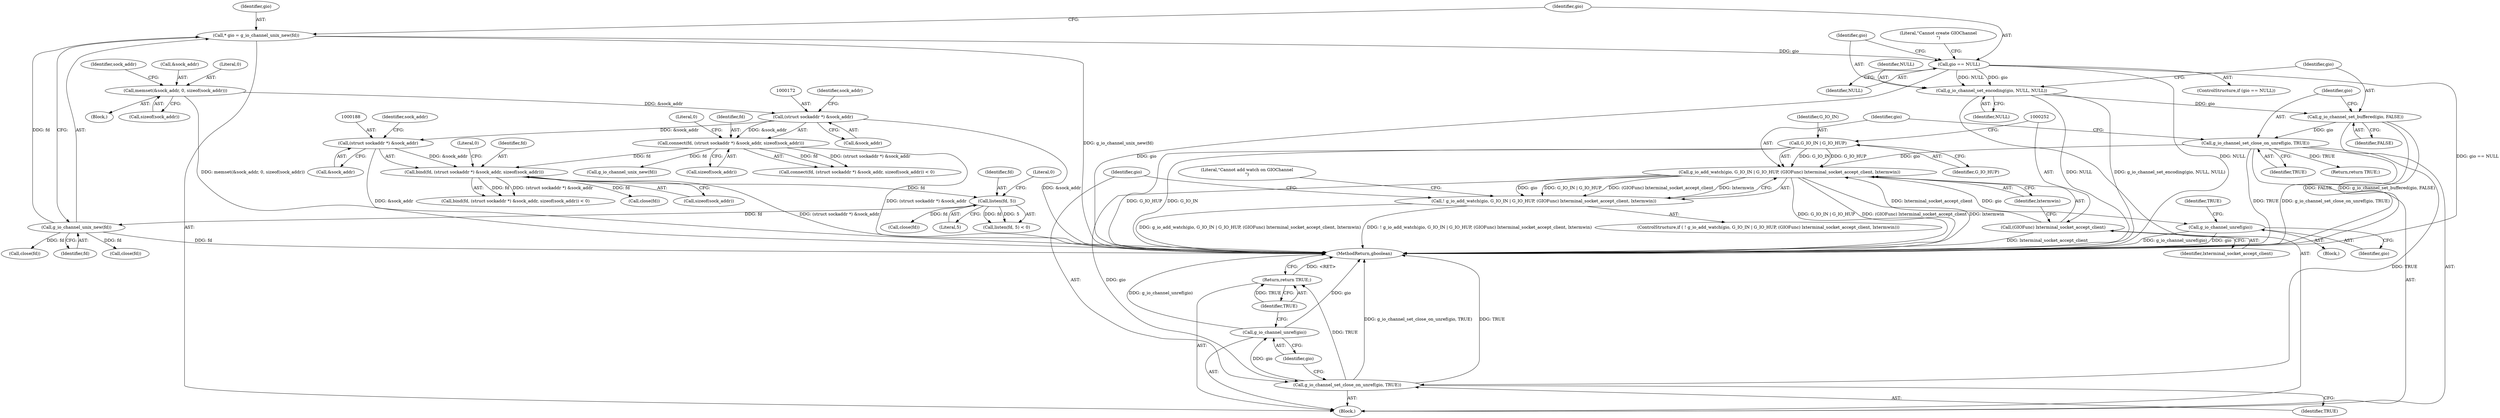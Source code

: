 digraph "0_lxde_f99163c6ff8b2f57c5f37b1ce5d62cf7450d4648@pointer" {
"1000246" [label="(Call,g_io_add_watch(gio, G_IO_IN | G_IO_HUP, (GIOFunc) lxterminal_socket_accept_client, lxtermwin))"];
"1000241" [label="(Call,g_io_channel_set_close_on_unref(gio, TRUE))"];
"1000238" [label="(Call,g_io_channel_set_buffered(gio, FALSE))"];
"1000234" [label="(Call,g_io_channel_set_encoding(gio, NULL, NULL))"];
"1000224" [label="(Call,gio == NULL)"];
"1000219" [label="(Call,* gio = g_io_channel_unix_new(fd))"];
"1000221" [label="(Call,g_io_channel_unix_new(fd))"];
"1000205" [label="(Call,listen(fd, 5))"];
"1000185" [label="(Call,bind(fd, (struct sockaddr *) &sock_addr, sizeof(sock_addr)))"];
"1000169" [label="(Call,connect(fd, (struct sockaddr *) &sock_addr, sizeof(sock_addr)))"];
"1000171" [label="(Call,(struct sockaddr *) &sock_addr)"];
"1000146" [label="(Call,memset(&sock_addr, 0, sizeof(sock_addr)))"];
"1000187" [label="(Call,(struct sockaddr *) &sock_addr)"];
"1000248" [label="(Call,G_IO_IN | G_IO_HUP)"];
"1000251" [label="(Call,(GIOFunc) lxterminal_socket_accept_client)"];
"1000245" [label="(Call,! g_io_add_watch(gio, G_IO_IN | G_IO_HUP, (GIOFunc) lxterminal_socket_accept_client, lxtermwin))"];
"1000260" [label="(Call,g_io_channel_unref(gio))"];
"1000264" [label="(Call,g_io_channel_set_close_on_unref(gio, TRUE))"];
"1000267" [label="(Call,g_io_channel_unref(gio))"];
"1000269" [label="(Return,return TRUE;)"];
"1000278" [label="(Call,g_io_channel_unix_new(fd))"];
"1000242" [label="(Identifier,gio)"];
"1000175" [label="(Call,sizeof(sock_addr))"];
"1000250" [label="(Identifier,G_IO_HUP)"];
"1000224" [label="(Call,gio == NULL)"];
"1000243" [label="(Identifier,TRUE)"];
"1000220" [label="(Identifier,gio)"];
"1000247" [label="(Identifier,gio)"];
"1000221" [label="(Call,g_io_channel_unix_new(fd))"];
"1000258" [label="(Call,close(fd))"];
"1000246" [label="(Call,g_io_add_watch(gio, G_IO_IN | G_IO_HUP, (GIOFunc) lxterminal_socket_accept_client, lxtermwin))"];
"1000267" [label="(Call,g_io_channel_unref(gio))"];
"1000191" [label="(Call,sizeof(sock_addr))"];
"1000186" [label="(Identifier,fd)"];
"1000257" [label="(Literal,\"Cannot add watch on GIOChannel\n\")"];
"1000177" [label="(Literal,0)"];
"1000223" [label="(ControlStructure,if (gio == NULL))"];
"1000270" [label="(Identifier,TRUE)"];
"1000222" [label="(Identifier,fd)"];
"1000249" [label="(Identifier,G_IO_IN)"];
"1000205" [label="(Call,listen(fd, 5))"];
"1000225" [label="(Identifier,gio)"];
"1000206" [label="(Identifier,fd)"];
"1000248" [label="(Call,G_IO_IN | G_IO_HUP)"];
"1000204" [label="(Call,listen(fd, 5) < 0)"];
"1000171" [label="(Call,(struct sockaddr *) &sock_addr)"];
"1000189" [label="(Call,&sock_addr)"];
"1000251" [label="(Call,(GIOFunc) lxterminal_socket_accept_client)"];
"1000120" [label="(Block,)"];
"1000184" [label="(Call,bind(fd, (struct sockaddr *) &sock_addr, sizeof(sock_addr)) < 0)"];
"1000219" [label="(Call,* gio = g_io_channel_unix_new(fd))"];
"1000214" [label="(Call,close(fd))"];
"1000169" [label="(Call,connect(fd, (struct sockaddr *) &sock_addr, sizeof(sock_addr)))"];
"1000147" [label="(Call,&sock_addr)"];
"1000264" [label="(Call,g_io_channel_set_close_on_unref(gio, TRUE))"];
"1000230" [label="(Call,close(fd))"];
"1000146" [label="(Call,memset(&sock_addr, 0, sizeof(sock_addr)))"];
"1000245" [label="(Call,! g_io_add_watch(gio, G_IO_IN | G_IO_HUP, (GIOFunc) lxterminal_socket_accept_client, lxtermwin))"];
"1000237" [label="(Identifier,NULL)"];
"1000178" [label="(Block,)"];
"1000229" [label="(Literal,\"Cannot create GIOChannel\n\")"];
"1000240" [label="(Identifier,FALSE)"];
"1000266" [label="(Identifier,TRUE)"];
"1000207" [label="(Literal,5)"];
"1000187" [label="(Call,(struct sockaddr *) &sock_addr)"];
"1000265" [label="(Identifier,gio)"];
"1000168" [label="(Call,connect(fd, (struct sockaddr *) &sock_addr, sizeof(sock_addr)) < 0)"];
"1000255" [label="(Block,)"];
"1000235" [label="(Identifier,gio)"];
"1000149" [label="(Literal,0)"];
"1000241" [label="(Call,g_io_channel_set_close_on_unref(gio, TRUE))"];
"1000244" [label="(ControlStructure,if ( ! g_io_add_watch(gio, G_IO_IN | G_IO_HUP, (GIOFunc) lxterminal_socket_accept_client, lxtermwin)))"];
"1000253" [label="(Identifier,lxterminal_socket_accept_client)"];
"1000269" [label="(Return,return TRUE;)"];
"1000238" [label="(Call,g_io_channel_set_buffered(gio, FALSE))"];
"1000154" [label="(Identifier,sock_addr)"];
"1000268" [label="(Identifier,gio)"];
"1000226" [label="(Identifier,NULL)"];
"1000263" [label="(Identifier,TRUE)"];
"1000176" [label="(Identifier,sock_addr)"];
"1000192" [label="(Identifier,sock_addr)"];
"1000170" [label="(Identifier,fd)"];
"1000260" [label="(Call,g_io_channel_unref(gio))"];
"1000261" [label="(Identifier,gio)"];
"1000173" [label="(Call,&sock_addr)"];
"1000234" [label="(Call,g_io_channel_set_encoding(gio, NULL, NULL))"];
"1000150" [label="(Call,sizeof(sock_addr))"];
"1000336" [label="(MethodReturn,gboolean)"];
"1000208" [label="(Literal,0)"];
"1000262" [label="(Return,return TRUE;)"];
"1000185" [label="(Call,bind(fd, (struct sockaddr *) &sock_addr, sizeof(sock_addr)))"];
"1000236" [label="(Identifier,NULL)"];
"1000193" [label="(Literal,0)"];
"1000199" [label="(Call,close(fd))"];
"1000239" [label="(Identifier,gio)"];
"1000254" [label="(Identifier,lxtermwin)"];
"1000246" -> "1000245"  [label="AST: "];
"1000246" -> "1000254"  [label="CFG: "];
"1000247" -> "1000246"  [label="AST: "];
"1000248" -> "1000246"  [label="AST: "];
"1000251" -> "1000246"  [label="AST: "];
"1000254" -> "1000246"  [label="AST: "];
"1000245" -> "1000246"  [label="CFG: "];
"1000246" -> "1000336"  [label="DDG: G_IO_IN | G_IO_HUP"];
"1000246" -> "1000336"  [label="DDG: (GIOFunc) lxterminal_socket_accept_client"];
"1000246" -> "1000336"  [label="DDG: lxtermwin"];
"1000246" -> "1000245"  [label="DDG: gio"];
"1000246" -> "1000245"  [label="DDG: G_IO_IN | G_IO_HUP"];
"1000246" -> "1000245"  [label="DDG: (GIOFunc) lxterminal_socket_accept_client"];
"1000246" -> "1000245"  [label="DDG: lxtermwin"];
"1000241" -> "1000246"  [label="DDG: gio"];
"1000248" -> "1000246"  [label="DDG: G_IO_IN"];
"1000248" -> "1000246"  [label="DDG: G_IO_HUP"];
"1000251" -> "1000246"  [label="DDG: lxterminal_socket_accept_client"];
"1000246" -> "1000260"  [label="DDG: gio"];
"1000246" -> "1000264"  [label="DDG: gio"];
"1000241" -> "1000178"  [label="AST: "];
"1000241" -> "1000243"  [label="CFG: "];
"1000242" -> "1000241"  [label="AST: "];
"1000243" -> "1000241"  [label="AST: "];
"1000247" -> "1000241"  [label="CFG: "];
"1000241" -> "1000336"  [label="DDG: g_io_channel_set_close_on_unref(gio, TRUE)"];
"1000241" -> "1000336"  [label="DDG: TRUE"];
"1000238" -> "1000241"  [label="DDG: gio"];
"1000241" -> "1000262"  [label="DDG: TRUE"];
"1000241" -> "1000264"  [label="DDG: TRUE"];
"1000238" -> "1000178"  [label="AST: "];
"1000238" -> "1000240"  [label="CFG: "];
"1000239" -> "1000238"  [label="AST: "];
"1000240" -> "1000238"  [label="AST: "];
"1000242" -> "1000238"  [label="CFG: "];
"1000238" -> "1000336"  [label="DDG: FALSE"];
"1000238" -> "1000336"  [label="DDG: g_io_channel_set_buffered(gio, FALSE)"];
"1000234" -> "1000238"  [label="DDG: gio"];
"1000234" -> "1000178"  [label="AST: "];
"1000234" -> "1000237"  [label="CFG: "];
"1000235" -> "1000234"  [label="AST: "];
"1000236" -> "1000234"  [label="AST: "];
"1000237" -> "1000234"  [label="AST: "];
"1000239" -> "1000234"  [label="CFG: "];
"1000234" -> "1000336"  [label="DDG: NULL"];
"1000234" -> "1000336"  [label="DDG: g_io_channel_set_encoding(gio, NULL, NULL)"];
"1000224" -> "1000234"  [label="DDG: gio"];
"1000224" -> "1000234"  [label="DDG: NULL"];
"1000224" -> "1000223"  [label="AST: "];
"1000224" -> "1000226"  [label="CFG: "];
"1000225" -> "1000224"  [label="AST: "];
"1000226" -> "1000224"  [label="AST: "];
"1000229" -> "1000224"  [label="CFG: "];
"1000235" -> "1000224"  [label="CFG: "];
"1000224" -> "1000336"  [label="DDG: gio"];
"1000224" -> "1000336"  [label="DDG: NULL"];
"1000224" -> "1000336"  [label="DDG: gio == NULL"];
"1000219" -> "1000224"  [label="DDG: gio"];
"1000219" -> "1000178"  [label="AST: "];
"1000219" -> "1000221"  [label="CFG: "];
"1000220" -> "1000219"  [label="AST: "];
"1000221" -> "1000219"  [label="AST: "];
"1000225" -> "1000219"  [label="CFG: "];
"1000219" -> "1000336"  [label="DDG: g_io_channel_unix_new(fd)"];
"1000221" -> "1000219"  [label="DDG: fd"];
"1000221" -> "1000222"  [label="CFG: "];
"1000222" -> "1000221"  [label="AST: "];
"1000221" -> "1000336"  [label="DDG: fd"];
"1000205" -> "1000221"  [label="DDG: fd"];
"1000221" -> "1000230"  [label="DDG: fd"];
"1000221" -> "1000258"  [label="DDG: fd"];
"1000205" -> "1000204"  [label="AST: "];
"1000205" -> "1000207"  [label="CFG: "];
"1000206" -> "1000205"  [label="AST: "];
"1000207" -> "1000205"  [label="AST: "];
"1000208" -> "1000205"  [label="CFG: "];
"1000205" -> "1000204"  [label="DDG: fd"];
"1000205" -> "1000204"  [label="DDG: 5"];
"1000185" -> "1000205"  [label="DDG: fd"];
"1000205" -> "1000214"  [label="DDG: fd"];
"1000185" -> "1000184"  [label="AST: "];
"1000185" -> "1000191"  [label="CFG: "];
"1000186" -> "1000185"  [label="AST: "];
"1000187" -> "1000185"  [label="AST: "];
"1000191" -> "1000185"  [label="AST: "];
"1000193" -> "1000185"  [label="CFG: "];
"1000185" -> "1000336"  [label="DDG: (struct sockaddr *) &sock_addr"];
"1000185" -> "1000184"  [label="DDG: fd"];
"1000185" -> "1000184"  [label="DDG: (struct sockaddr *) &sock_addr"];
"1000169" -> "1000185"  [label="DDG: fd"];
"1000187" -> "1000185"  [label="DDG: &sock_addr"];
"1000185" -> "1000199"  [label="DDG: fd"];
"1000169" -> "1000168"  [label="AST: "];
"1000169" -> "1000175"  [label="CFG: "];
"1000170" -> "1000169"  [label="AST: "];
"1000171" -> "1000169"  [label="AST: "];
"1000175" -> "1000169"  [label="AST: "];
"1000177" -> "1000169"  [label="CFG: "];
"1000169" -> "1000336"  [label="DDG: (struct sockaddr *) &sock_addr"];
"1000169" -> "1000168"  [label="DDG: fd"];
"1000169" -> "1000168"  [label="DDG: (struct sockaddr *) &sock_addr"];
"1000171" -> "1000169"  [label="DDG: &sock_addr"];
"1000169" -> "1000278"  [label="DDG: fd"];
"1000171" -> "1000173"  [label="CFG: "];
"1000172" -> "1000171"  [label="AST: "];
"1000173" -> "1000171"  [label="AST: "];
"1000176" -> "1000171"  [label="CFG: "];
"1000171" -> "1000336"  [label="DDG: &sock_addr"];
"1000146" -> "1000171"  [label="DDG: &sock_addr"];
"1000171" -> "1000187"  [label="DDG: &sock_addr"];
"1000146" -> "1000120"  [label="AST: "];
"1000146" -> "1000150"  [label="CFG: "];
"1000147" -> "1000146"  [label="AST: "];
"1000149" -> "1000146"  [label="AST: "];
"1000150" -> "1000146"  [label="AST: "];
"1000154" -> "1000146"  [label="CFG: "];
"1000146" -> "1000336"  [label="DDG: memset(&sock_addr, 0, sizeof(sock_addr))"];
"1000187" -> "1000189"  [label="CFG: "];
"1000188" -> "1000187"  [label="AST: "];
"1000189" -> "1000187"  [label="AST: "];
"1000192" -> "1000187"  [label="CFG: "];
"1000187" -> "1000336"  [label="DDG: &sock_addr"];
"1000248" -> "1000250"  [label="CFG: "];
"1000249" -> "1000248"  [label="AST: "];
"1000250" -> "1000248"  [label="AST: "];
"1000252" -> "1000248"  [label="CFG: "];
"1000248" -> "1000336"  [label="DDG: G_IO_HUP"];
"1000248" -> "1000336"  [label="DDG: G_IO_IN"];
"1000251" -> "1000253"  [label="CFG: "];
"1000252" -> "1000251"  [label="AST: "];
"1000253" -> "1000251"  [label="AST: "];
"1000254" -> "1000251"  [label="CFG: "];
"1000251" -> "1000336"  [label="DDG: lxterminal_socket_accept_client"];
"1000245" -> "1000244"  [label="AST: "];
"1000257" -> "1000245"  [label="CFG: "];
"1000265" -> "1000245"  [label="CFG: "];
"1000245" -> "1000336"  [label="DDG: ! g_io_add_watch(gio, G_IO_IN | G_IO_HUP, (GIOFunc) lxterminal_socket_accept_client, lxtermwin)"];
"1000245" -> "1000336"  [label="DDG: g_io_add_watch(gio, G_IO_IN | G_IO_HUP, (GIOFunc) lxterminal_socket_accept_client, lxtermwin)"];
"1000260" -> "1000255"  [label="AST: "];
"1000260" -> "1000261"  [label="CFG: "];
"1000261" -> "1000260"  [label="AST: "];
"1000263" -> "1000260"  [label="CFG: "];
"1000260" -> "1000336"  [label="DDG: g_io_channel_unref(gio)"];
"1000260" -> "1000336"  [label="DDG: gio"];
"1000264" -> "1000178"  [label="AST: "];
"1000264" -> "1000266"  [label="CFG: "];
"1000265" -> "1000264"  [label="AST: "];
"1000266" -> "1000264"  [label="AST: "];
"1000268" -> "1000264"  [label="CFG: "];
"1000264" -> "1000336"  [label="DDG: g_io_channel_set_close_on_unref(gio, TRUE)"];
"1000264" -> "1000336"  [label="DDG: TRUE"];
"1000264" -> "1000267"  [label="DDG: gio"];
"1000264" -> "1000269"  [label="DDG: TRUE"];
"1000267" -> "1000178"  [label="AST: "];
"1000267" -> "1000268"  [label="CFG: "];
"1000268" -> "1000267"  [label="AST: "];
"1000270" -> "1000267"  [label="CFG: "];
"1000267" -> "1000336"  [label="DDG: g_io_channel_unref(gio)"];
"1000267" -> "1000336"  [label="DDG: gio"];
"1000269" -> "1000178"  [label="AST: "];
"1000269" -> "1000270"  [label="CFG: "];
"1000270" -> "1000269"  [label="AST: "];
"1000336" -> "1000269"  [label="CFG: "];
"1000269" -> "1000336"  [label="DDG: <RET>"];
"1000270" -> "1000269"  [label="DDG: TRUE"];
}
